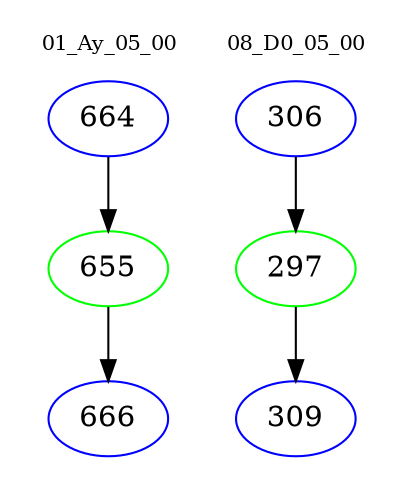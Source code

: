 digraph{
subgraph cluster_0 {
color = white
label = "01_Ay_05_00";
fontsize=10;
T0_664 [label="664", color="blue"]
T0_664 -> T0_655 [color="black"]
T0_655 [label="655", color="green"]
T0_655 -> T0_666 [color="black"]
T0_666 [label="666", color="blue"]
}
subgraph cluster_1 {
color = white
label = "08_D0_05_00";
fontsize=10;
T1_306 [label="306", color="blue"]
T1_306 -> T1_297 [color="black"]
T1_297 [label="297", color="green"]
T1_297 -> T1_309 [color="black"]
T1_309 [label="309", color="blue"]
}
}
